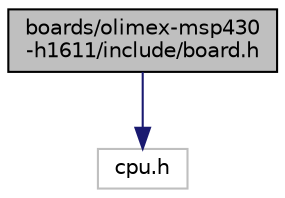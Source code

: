 digraph "boards/olimex-msp430-h1611/include/board.h"
{
 // LATEX_PDF_SIZE
  edge [fontname="Helvetica",fontsize="10",labelfontname="Helvetica",labelfontsize="10"];
  node [fontname="Helvetica",fontsize="10",shape=record];
  Node1 [label="boards/olimex-msp430\l-h1611/include/board.h",height=0.2,width=0.4,color="black", fillcolor="grey75", style="filled", fontcolor="black",tooltip="Basic definitions for the Olimex MSP430-H1611 board."];
  Node1 -> Node2 [color="midnightblue",fontsize="10",style="solid",fontname="Helvetica"];
  Node2 [label="cpu.h",height=0.2,width=0.4,color="grey75", fillcolor="white", style="filled",tooltip=" "];
}

